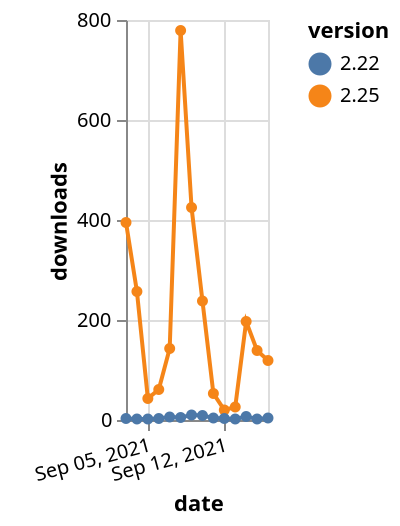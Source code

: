{"$schema": "https://vega.github.io/schema/vega-lite/v5.json", "description": "A simple bar chart with embedded data.", "data": {"values": [{"date": "2021-09-03", "total": 144397, "delta": 395, "version": "2.25"}, {"date": "2021-09-04", "total": 144654, "delta": 257, "version": "2.25"}, {"date": "2021-09-05", "total": 144697, "delta": 43, "version": "2.25"}, {"date": "2021-09-06", "total": 144758, "delta": 61, "version": "2.25"}, {"date": "2021-09-07", "total": 144901, "delta": 143, "version": "2.25"}, {"date": "2021-09-08", "total": 145680, "delta": 779, "version": "2.25"}, {"date": "2021-09-09", "total": 146105, "delta": 425, "version": "2.25"}, {"date": "2021-09-10", "total": 146343, "delta": 238, "version": "2.25"}, {"date": "2021-09-11", "total": 146396, "delta": 53, "version": "2.25"}, {"date": "2021-09-12", "total": 146416, "delta": 20, "version": "2.25"}, {"date": "2021-09-13", "total": 146442, "delta": 26, "version": "2.25"}, {"date": "2021-09-14", "total": 146639, "delta": 197, "version": "2.25"}, {"date": "2021-09-15", "total": 146778, "delta": 139, "version": "2.25"}, {"date": "2021-09-16", "total": 146897, "delta": 119, "version": "2.25"}, {"date": "2021-09-03", "total": 30332, "delta": 3, "version": "2.22"}, {"date": "2021-09-04", "total": 30334, "delta": 2, "version": "2.22"}, {"date": "2021-09-05", "total": 30336, "delta": 2, "version": "2.22"}, {"date": "2021-09-06", "total": 30339, "delta": 3, "version": "2.22"}, {"date": "2021-09-07", "total": 30345, "delta": 6, "version": "2.22"}, {"date": "2021-09-08", "total": 30350, "delta": 5, "version": "2.22"}, {"date": "2021-09-09", "total": 30360, "delta": 10, "version": "2.22"}, {"date": "2021-09-10", "total": 30369, "delta": 9, "version": "2.22"}, {"date": "2021-09-11", "total": 30373, "delta": 4, "version": "2.22"}, {"date": "2021-09-12", "total": 30376, "delta": 3, "version": "2.22"}, {"date": "2021-09-13", "total": 30378, "delta": 2, "version": "2.22"}, {"date": "2021-09-14", "total": 30385, "delta": 7, "version": "2.22"}, {"date": "2021-09-15", "total": 30387, "delta": 2, "version": "2.22"}, {"date": "2021-09-16", "total": 30391, "delta": 4, "version": "2.22"}]}, "width": "container", "mark": {"type": "line", "point": {"filled": true}}, "encoding": {"x": {"field": "date", "type": "temporal", "timeUnit": "yearmonthdate", "title": "date", "axis": {"labelAngle": -15}}, "y": {"field": "delta", "type": "quantitative", "title": "downloads"}, "color": {"field": "version", "type": "nominal"}, "tooltip": {"field": "delta"}}}